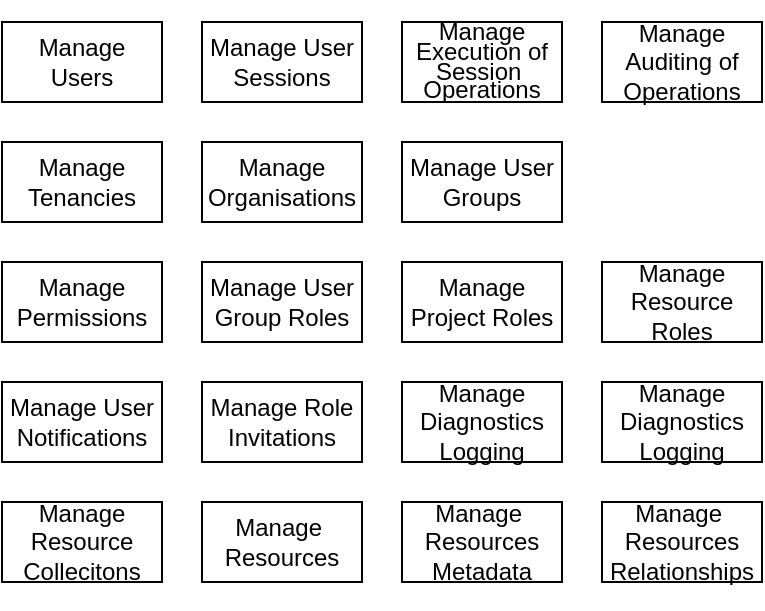 <mxfile version="17.5.0" type="google"><diagram id="K4akIB_NZR1d2KYN0jqK" name="Analysis/Capabilities"><mxGraphModel grid="1" page="1" gridSize="10" guides="1" tooltips="1" connect="1" arrows="1" fold="1" pageScale="1" pageWidth="827" pageHeight="1169" math="0" shadow="0"><root><mxCell id="0"/><mxCell id="1" parent="0"/><mxCell id="bbvcIGMWOfU18vsFLaCj-1" value="Manage Users" style="rounded=0;whiteSpace=wrap;html=1;" vertex="1" parent="1"><mxGeometry x="120" y="60" width="80" height="40" as="geometry"/></mxCell><mxCell id="bbvcIGMWOfU18vsFLaCj-2" value="Manage User Sessions" style="rounded=0;whiteSpace=wrap;html=1;" vertex="1" parent="1"><mxGeometry x="220" y="60" width="80" height="40" as="geometry"/></mxCell><mxCell id="bbvcIGMWOfU18vsFLaCj-3" value="&lt;p style=&quot;line-height: 0.8&quot;&gt;Manage Execution of&lt;br&gt;Session&amp;nbsp; Operations&lt;/p&gt;" style="rounded=0;whiteSpace=wrap;html=1;" vertex="1" parent="1"><mxGeometry x="320" y="60" width="80" height="40" as="geometry"/></mxCell><mxCell id="bbvcIGMWOfU18vsFLaCj-4" value="Manage Auditing of Operations" style="rounded=0;whiteSpace=wrap;html=1;" vertex="1" parent="1"><mxGeometry x="420" y="60" width="80" height="40" as="geometry"/></mxCell><mxCell id="bbvcIGMWOfU18vsFLaCj-5" value="Manage&amp;nbsp;&lt;br&gt;Resources" style="rounded=0;whiteSpace=wrap;html=1;" vertex="1" parent="1"><mxGeometry x="220" y="300" width="80" height="40" as="geometry"/></mxCell><mxCell id="bbvcIGMWOfU18vsFLaCj-6" value="&lt;p style=&quot;line-height: 1.2&quot;&gt;Manage&amp;nbsp; Resources Relationships&lt;/p&gt;" style="rounded=0;whiteSpace=wrap;html=1;" vertex="1" parent="1"><mxGeometry x="420" y="300" width="80" height="40" as="geometry"/></mxCell><mxCell id="bbvcIGMWOfU18vsFLaCj-7" value="Manage Resource Collecitons" style="rounded=0;whiteSpace=wrap;html=1;" vertex="1" parent="1"><mxGeometry x="120" y="300" width="80" height="40" as="geometry"/></mxCell><mxCell id="bbvcIGMWOfU18vsFLaCj-8" value="&lt;p style=&quot;line-height: 1.2&quot;&gt;Manage&amp;nbsp; Resources Metadata&lt;/p&gt;" style="rounded=0;whiteSpace=wrap;html=1;" vertex="1" parent="1"><mxGeometry x="320" y="300" width="80" height="40" as="geometry"/></mxCell><mxCell id="bbvcIGMWOfU18vsFLaCj-9" value="Manage User Notifications" style="rounded=0;whiteSpace=wrap;html=1;" vertex="1" parent="1"><mxGeometry x="120" y="240" width="80" height="40" as="geometry"/></mxCell><mxCell id="bbvcIGMWOfU18vsFLaCj-10" value="Manage Diagnostics&lt;br&gt;Logging" style="rounded=0;whiteSpace=wrap;html=1;" vertex="1" parent="1"><mxGeometry x="320" y="240" width="80" height="40" as="geometry"/></mxCell><mxCell id="bbvcIGMWOfU18vsFLaCj-11" value="Manage Diagnostics&lt;br&gt;Logging" style="rounded=0;whiteSpace=wrap;html=1;" vertex="1" parent="1"><mxGeometry x="420" y="240" width="80" height="40" as="geometry"/></mxCell><mxCell id="bbvcIGMWOfU18vsFLaCj-12" value="Manage Tenancies" style="rounded=0;whiteSpace=wrap;html=1;" vertex="1" parent="1"><mxGeometry x="120" y="120" width="80" height="40" as="geometry"/></mxCell><mxCell id="bbvcIGMWOfU18vsFLaCj-13" value="Manage Organisations" style="rounded=0;whiteSpace=wrap;html=1;" vertex="1" parent="1"><mxGeometry x="220" y="120" width="80" height="40" as="geometry"/></mxCell><mxCell id="bbvcIGMWOfU18vsFLaCj-14" value="Manage User Groups" style="rounded=0;whiteSpace=wrap;html=1;" vertex="1" parent="1"><mxGeometry x="320" y="120" width="80" height="40" as="geometry"/></mxCell><mxCell id="bbvcIGMWOfU18vsFLaCj-15" value="Manage Role Invitations" style="rounded=0;whiteSpace=wrap;html=1;" vertex="1" parent="1"><mxGeometry x="220" y="240" width="80" height="40" as="geometry"/></mxCell><mxCell id="bbvcIGMWOfU18vsFLaCj-16" value="Manage Permissions" style="rounded=0;whiteSpace=wrap;html=1;" vertex="1" parent="1"><mxGeometry x="120" y="180" width="80" height="40" as="geometry"/></mxCell><mxCell id="bbvcIGMWOfU18vsFLaCj-17" value="Manage User Group Roles" style="rounded=0;whiteSpace=wrap;html=1;" vertex="1" parent="1"><mxGeometry x="220" y="180" width="80" height="40" as="geometry"/></mxCell><mxCell id="bbvcIGMWOfU18vsFLaCj-18" value="Manage Project Roles" style="rounded=0;whiteSpace=wrap;html=1;" vertex="1" parent="1"><mxGeometry x="320" y="180" width="80" height="40" as="geometry"/></mxCell><mxCell id="bbvcIGMWOfU18vsFLaCj-20" value="Manage Resource Roles" style="rounded=0;whiteSpace=wrap;html=1;" vertex="1" parent="1"><mxGeometry x="420" y="180" width="80" height="40" as="geometry"/></mxCell></root></mxGraphModel></diagram></mxfile>